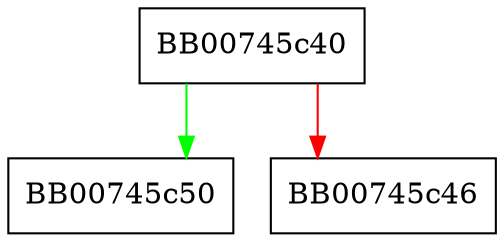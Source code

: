 digraph ossl_ed448_pubkey_verify {
  node [shape="box"];
  graph [splines=ortho];
  BB00745c40 -> BB00745c50 [color="green"];
  BB00745c40 -> BB00745c46 [color="red"];
}
